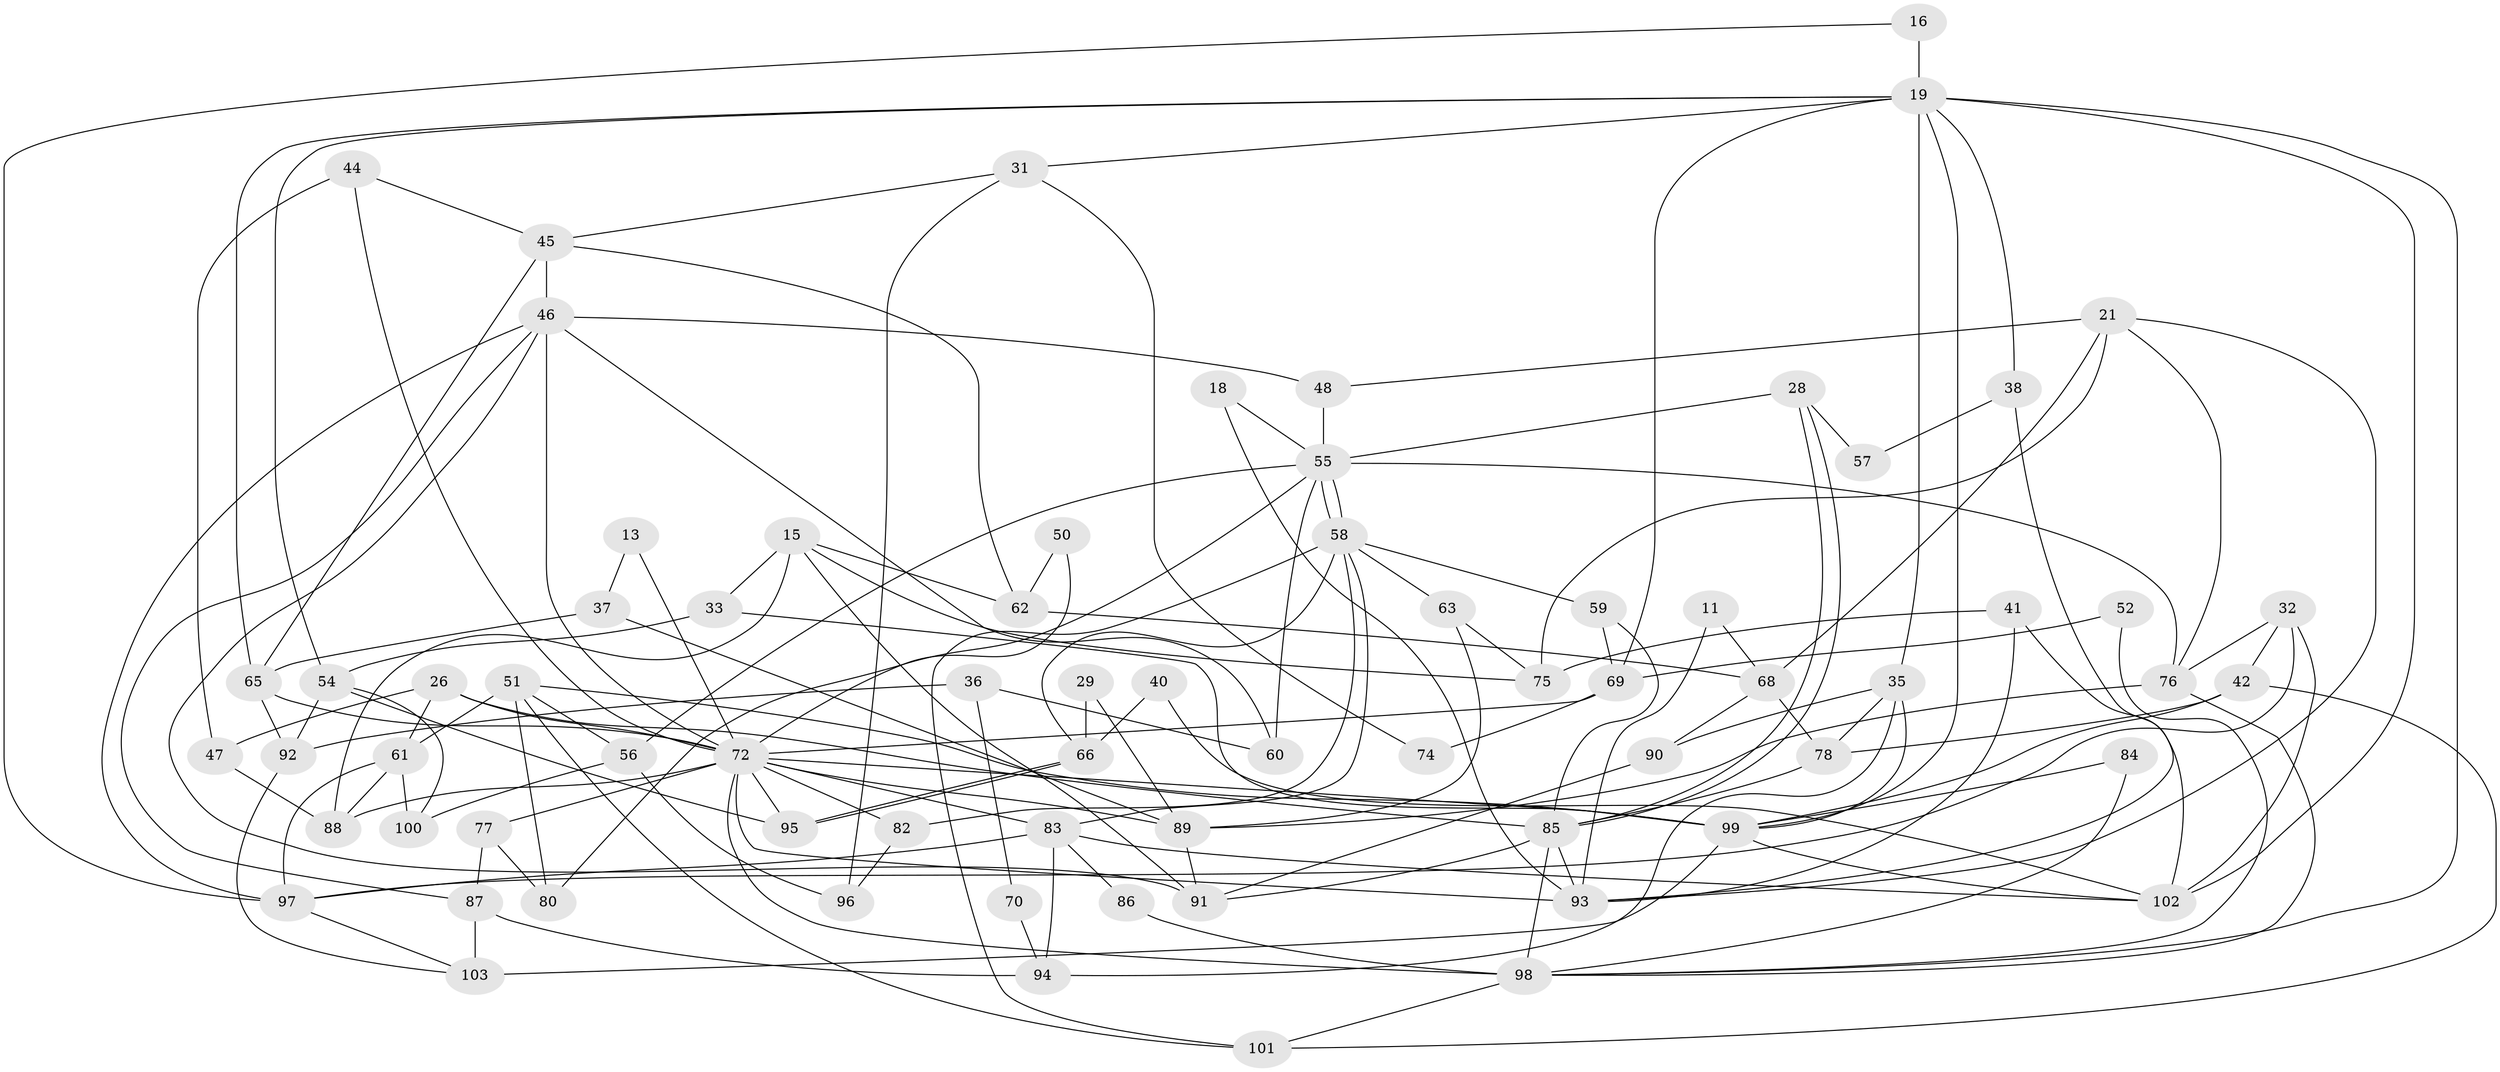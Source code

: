 // original degree distribution, {3: 0.30097087378640774, 4: 0.27184466019417475, 5: 0.14563106796116504, 6: 0.0970873786407767, 2: 0.1262135922330097, 7: 0.02912621359223301, 8: 0.019417475728155338, 9: 0.009708737864077669}
// Generated by graph-tools (version 1.1) at 2025/52/03/04/25 21:52:17]
// undirected, 72 vertices, 156 edges
graph export_dot {
graph [start="1"]
  node [color=gray90,style=filled];
  11;
  13;
  15;
  16;
  18;
  19 [super="+1+14"];
  21;
  26;
  28;
  29;
  31;
  32;
  33;
  35 [super="+4"];
  36;
  37;
  38;
  40;
  41;
  42;
  44;
  45 [super="+8"];
  46 [super="+6"];
  47;
  48;
  50;
  51 [super="+12"];
  52;
  54 [super="+39"];
  55;
  56;
  57;
  58;
  59;
  60;
  61;
  62;
  63;
  65 [super="+20"];
  66;
  68;
  69;
  70;
  72 [super="+10+67+71"];
  74;
  75;
  76 [super="+3"];
  77;
  78 [super="+25"];
  80;
  82;
  83 [super="+30+81"];
  84;
  85 [super="+79"];
  86;
  87;
  88;
  89;
  90;
  91;
  92;
  93 [super="+53"];
  94;
  95;
  96;
  97;
  98 [super="+9+64+23"];
  99 [super="+49+73"];
  100;
  101;
  102;
  103 [super="+34"];
  11 -- 68;
  11 -- 93;
  13 -- 37;
  13 -- 72;
  15 -- 91;
  15 -- 88;
  15 -- 33;
  15 -- 62;
  15 -- 75;
  16 -- 97;
  16 -- 19 [weight=2];
  18 -- 93;
  18 -- 55;
  19 -- 102;
  19 -- 69 [weight=2];
  19 -- 54;
  19 -- 99 [weight=2];
  19 -- 38;
  19 -- 31;
  19 -- 35;
  19 -- 98 [weight=2];
  19 -- 65;
  21 -- 93;
  21 -- 68;
  21 -- 48;
  21 -- 75;
  21 -- 76;
  26 -- 61;
  26 -- 47;
  26 -- 72;
  26 -- 85;
  28 -- 55;
  28 -- 85;
  28 -- 85;
  28 -- 57;
  29 -- 89;
  29 -- 66;
  31 -- 74;
  31 -- 96;
  31 -- 45;
  32 -- 42;
  32 -- 97;
  32 -- 76;
  32 -- 102;
  33 -- 54;
  33 -- 99;
  35 -- 94;
  35 -- 90;
  35 -- 78;
  35 -- 99;
  36 -- 60;
  36 -- 92;
  36 -- 70;
  37 -- 65;
  37 -- 89;
  38 -- 93;
  38 -- 57;
  40 -- 102;
  40 -- 66;
  41 -- 75;
  41 -- 102;
  41 -- 93;
  42 -- 101;
  42 -- 78;
  42 -- 99;
  44 -- 47;
  44 -- 72;
  44 -- 45;
  45 -- 46;
  45 -- 65;
  45 -- 62;
  46 -- 48;
  46 -- 87;
  46 -- 97;
  46 -- 72 [weight=2];
  46 -- 91;
  46 -- 60;
  47 -- 88;
  48 -- 55;
  50 -- 62;
  50 -- 72;
  51 -- 101;
  51 -- 61;
  51 -- 56;
  51 -- 99;
  51 -- 80;
  52 -- 69;
  52 -- 98;
  54 -- 92 [weight=2];
  54 -- 100;
  54 -- 95;
  55 -- 76;
  55 -- 58;
  55 -- 58;
  55 -- 56;
  55 -- 60;
  55 -- 80;
  56 -- 96;
  56 -- 100;
  58 -- 82;
  58 -- 59;
  58 -- 63;
  58 -- 66;
  58 -- 83;
  58 -- 101;
  59 -- 69;
  59 -- 85;
  61 -- 100;
  61 -- 97;
  61 -- 88;
  62 -- 68;
  63 -- 75;
  63 -- 89;
  65 -- 72;
  65 -- 92;
  66 -- 95;
  66 -- 95;
  68 -- 90;
  68 -- 78 [weight=2];
  69 -- 74;
  69 -- 72;
  70 -- 94;
  72 -- 89;
  72 -- 98 [weight=5];
  72 -- 99 [weight=3];
  72 -- 77;
  72 -- 83 [weight=2];
  72 -- 88;
  72 -- 82;
  72 -- 93 [weight=2];
  72 -- 95;
  76 -- 98;
  76 -- 89;
  77 -- 80;
  77 -- 87;
  78 -- 85;
  82 -- 96;
  83 -- 102 [weight=2];
  83 -- 97;
  83 -- 86;
  83 -- 94;
  84 -- 98;
  84 -- 99;
  85 -- 91;
  85 -- 98 [weight=3];
  85 -- 93;
  86 -- 98;
  87 -- 94;
  87 -- 103;
  89 -- 91;
  90 -- 91;
  92 -- 103;
  97 -- 103;
  98 -- 101;
  99 -- 102;
  99 -- 103 [weight=2];
}
